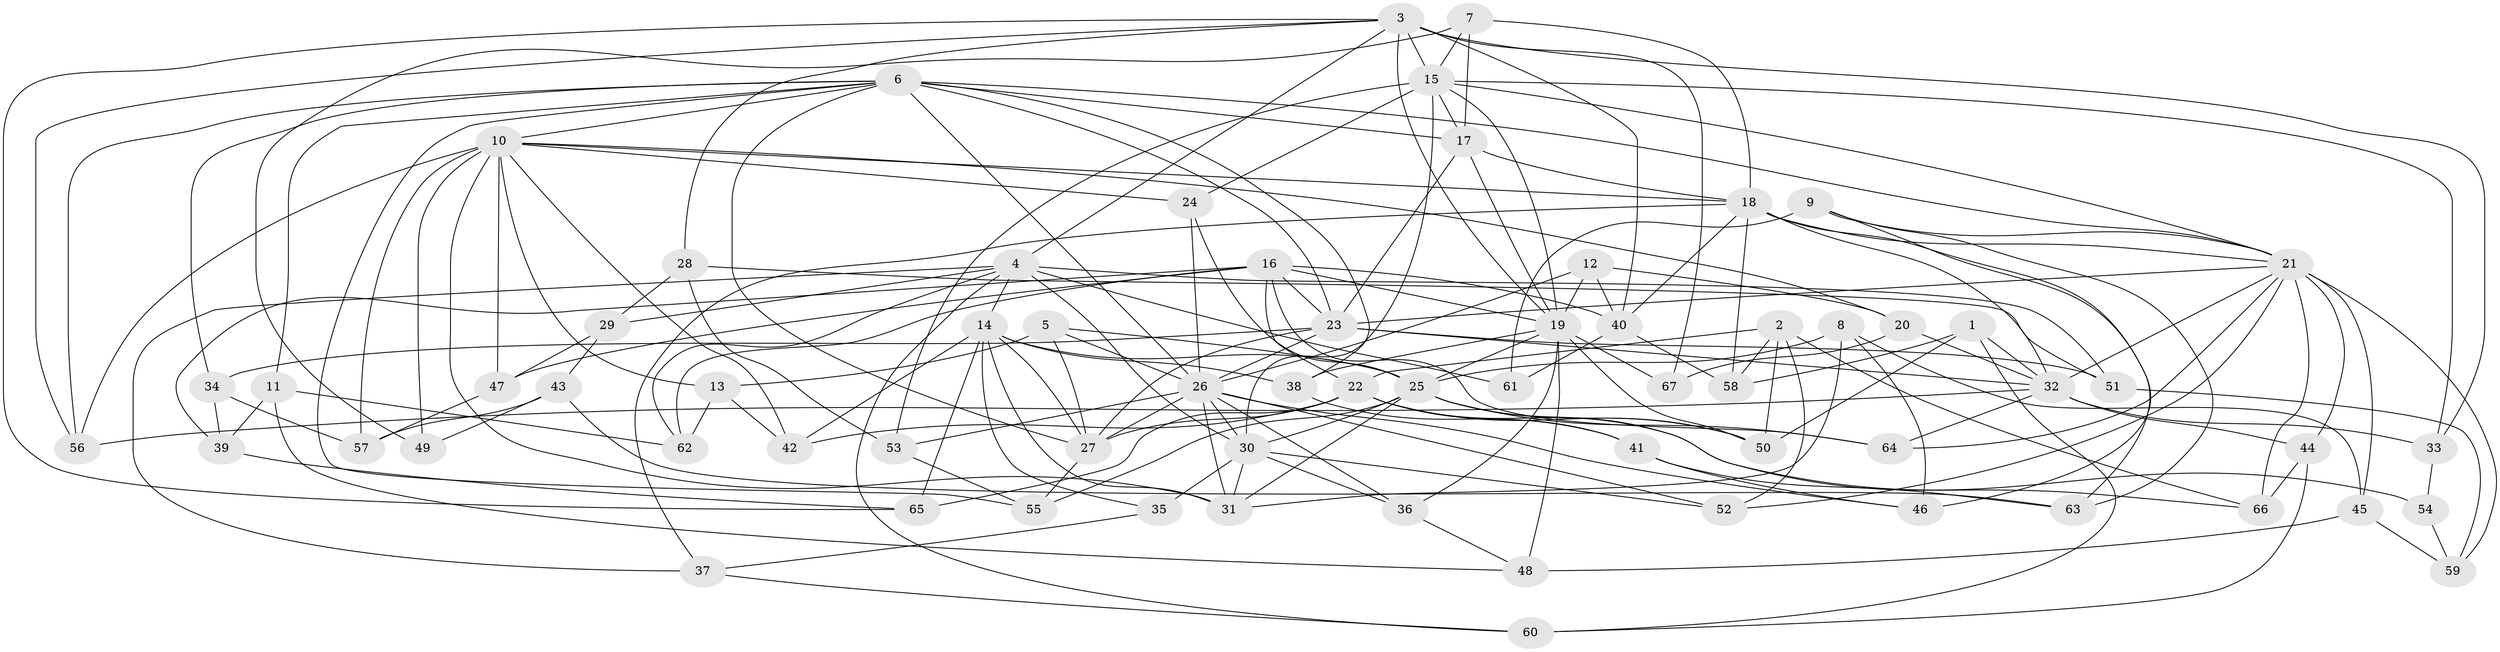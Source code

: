 // original degree distribution, {4: 1.0}
// Generated by graph-tools (version 1.1) at 2025/38/03/09/25 02:38:16]
// undirected, 67 vertices, 182 edges
graph export_dot {
graph [start="1"]
  node [color=gray90,style=filled];
  1;
  2;
  3;
  4;
  5;
  6;
  7;
  8;
  9;
  10;
  11;
  12;
  13;
  14;
  15;
  16;
  17;
  18;
  19;
  20;
  21;
  22;
  23;
  24;
  25;
  26;
  27;
  28;
  29;
  30;
  31;
  32;
  33;
  34;
  35;
  36;
  37;
  38;
  39;
  40;
  41;
  42;
  43;
  44;
  45;
  46;
  47;
  48;
  49;
  50;
  51;
  52;
  53;
  54;
  55;
  56;
  57;
  58;
  59;
  60;
  61;
  62;
  63;
  64;
  65;
  66;
  67;
  1 -- 32 [weight=1.0];
  1 -- 50 [weight=1.0];
  1 -- 58 [weight=1.0];
  1 -- 60 [weight=1.0];
  2 -- 22 [weight=3.0];
  2 -- 50 [weight=2.0];
  2 -- 52 [weight=1.0];
  2 -- 58 [weight=1.0];
  2 -- 66 [weight=1.0];
  3 -- 4 [weight=1.0];
  3 -- 15 [weight=2.0];
  3 -- 19 [weight=1.0];
  3 -- 28 [weight=1.0];
  3 -- 33 [weight=1.0];
  3 -- 40 [weight=1.0];
  3 -- 56 [weight=1.0];
  3 -- 65 [weight=1.0];
  3 -- 67 [weight=1.0];
  4 -- 14 [weight=1.0];
  4 -- 29 [weight=1.0];
  4 -- 30 [weight=2.0];
  4 -- 37 [weight=1.0];
  4 -- 51 [weight=1.0];
  4 -- 60 [weight=1.0];
  4 -- 61 [weight=1.0];
  4 -- 62 [weight=1.0];
  5 -- 13 [weight=1.0];
  5 -- 25 [weight=1.0];
  5 -- 26 [weight=1.0];
  5 -- 27 [weight=1.0];
  6 -- 10 [weight=1.0];
  6 -- 11 [weight=1.0];
  6 -- 17 [weight=2.0];
  6 -- 21 [weight=1.0];
  6 -- 23 [weight=1.0];
  6 -- 26 [weight=1.0];
  6 -- 27 [weight=1.0];
  6 -- 34 [weight=1.0];
  6 -- 38 [weight=1.0];
  6 -- 55 [weight=1.0];
  6 -- 56 [weight=1.0];
  7 -- 15 [weight=1.0];
  7 -- 17 [weight=1.0];
  7 -- 18 [weight=1.0];
  7 -- 49 [weight=1.0];
  8 -- 25 [weight=1.0];
  8 -- 31 [weight=1.0];
  8 -- 45 [weight=1.0];
  8 -- 46 [weight=1.0];
  9 -- 21 [weight=1.0];
  9 -- 46 [weight=1.0];
  9 -- 61 [weight=1.0];
  9 -- 63 [weight=1.0];
  10 -- 13 [weight=1.0];
  10 -- 18 [weight=1.0];
  10 -- 20 [weight=1.0];
  10 -- 24 [weight=1.0];
  10 -- 31 [weight=1.0];
  10 -- 42 [weight=1.0];
  10 -- 47 [weight=1.0];
  10 -- 49 [weight=2.0];
  10 -- 56 [weight=1.0];
  10 -- 57 [weight=1.0];
  11 -- 39 [weight=1.0];
  11 -- 48 [weight=1.0];
  11 -- 62 [weight=1.0];
  12 -- 19 [weight=1.0];
  12 -- 20 [weight=1.0];
  12 -- 26 [weight=1.0];
  12 -- 40 [weight=1.0];
  13 -- 42 [weight=1.0];
  13 -- 62 [weight=1.0];
  14 -- 25 [weight=1.0];
  14 -- 27 [weight=1.0];
  14 -- 31 [weight=1.0];
  14 -- 35 [weight=1.0];
  14 -- 38 [weight=1.0];
  14 -- 42 [weight=1.0];
  14 -- 65 [weight=1.0];
  15 -- 17 [weight=1.0];
  15 -- 19 [weight=1.0];
  15 -- 21 [weight=1.0];
  15 -- 24 [weight=1.0];
  15 -- 30 [weight=1.0];
  15 -- 33 [weight=1.0];
  15 -- 53 [weight=1.0];
  16 -- 19 [weight=1.0];
  16 -- 22 [weight=1.0];
  16 -- 23 [weight=2.0];
  16 -- 39 [weight=1.0];
  16 -- 40 [weight=2.0];
  16 -- 47 [weight=1.0];
  16 -- 62 [weight=1.0];
  16 -- 64 [weight=1.0];
  17 -- 18 [weight=2.0];
  17 -- 19 [weight=1.0];
  17 -- 23 [weight=1.0];
  18 -- 21 [weight=1.0];
  18 -- 32 [weight=1.0];
  18 -- 37 [weight=1.0];
  18 -- 40 [weight=1.0];
  18 -- 58 [weight=1.0];
  18 -- 63 [weight=1.0];
  19 -- 25 [weight=1.0];
  19 -- 36 [weight=1.0];
  19 -- 38 [weight=1.0];
  19 -- 48 [weight=1.0];
  19 -- 50 [weight=1.0];
  19 -- 67 [weight=2.0];
  20 -- 32 [weight=1.0];
  20 -- 67 [weight=1.0];
  21 -- 23 [weight=1.0];
  21 -- 32 [weight=1.0];
  21 -- 44 [weight=1.0];
  21 -- 45 [weight=1.0];
  21 -- 52 [weight=1.0];
  21 -- 59 [weight=1.0];
  21 -- 64 [weight=1.0];
  21 -- 66 [weight=1.0];
  22 -- 27 [weight=2.0];
  22 -- 41 [weight=1.0];
  22 -- 42 [weight=1.0];
  22 -- 50 [weight=1.0];
  22 -- 54 [weight=2.0];
  22 -- 65 [weight=1.0];
  23 -- 26 [weight=1.0];
  23 -- 27 [weight=1.0];
  23 -- 32 [weight=1.0];
  23 -- 34 [weight=1.0];
  23 -- 51 [weight=1.0];
  24 -- 25 [weight=1.0];
  24 -- 26 [weight=1.0];
  25 -- 30 [weight=1.0];
  25 -- 31 [weight=1.0];
  25 -- 50 [weight=1.0];
  25 -- 55 [weight=1.0];
  25 -- 64 [weight=2.0];
  25 -- 66 [weight=1.0];
  26 -- 27 [weight=1.0];
  26 -- 30 [weight=1.0];
  26 -- 31 [weight=1.0];
  26 -- 36 [weight=1.0];
  26 -- 46 [weight=1.0];
  26 -- 52 [weight=1.0];
  26 -- 53 [weight=1.0];
  27 -- 55 [weight=1.0];
  28 -- 29 [weight=1.0];
  28 -- 51 [weight=1.0];
  28 -- 53 [weight=1.0];
  29 -- 43 [weight=1.0];
  29 -- 47 [weight=1.0];
  30 -- 31 [weight=1.0];
  30 -- 35 [weight=2.0];
  30 -- 36 [weight=1.0];
  30 -- 52 [weight=1.0];
  32 -- 33 [weight=1.0];
  32 -- 44 [weight=1.0];
  32 -- 56 [weight=1.0];
  32 -- 64 [weight=2.0];
  33 -- 54 [weight=1.0];
  34 -- 39 [weight=1.0];
  34 -- 57 [weight=1.0];
  35 -- 37 [weight=1.0];
  36 -- 48 [weight=1.0];
  37 -- 60 [weight=1.0];
  38 -- 41 [weight=1.0];
  39 -- 65 [weight=1.0];
  40 -- 58 [weight=1.0];
  40 -- 61 [weight=2.0];
  41 -- 46 [weight=1.0];
  41 -- 63 [weight=1.0];
  43 -- 49 [weight=1.0];
  43 -- 57 [weight=1.0];
  43 -- 63 [weight=1.0];
  44 -- 60 [weight=1.0];
  44 -- 66 [weight=1.0];
  45 -- 48 [weight=1.0];
  45 -- 59 [weight=1.0];
  47 -- 57 [weight=1.0];
  51 -- 59 [weight=1.0];
  53 -- 55 [weight=1.0];
  54 -- 59 [weight=1.0];
}
